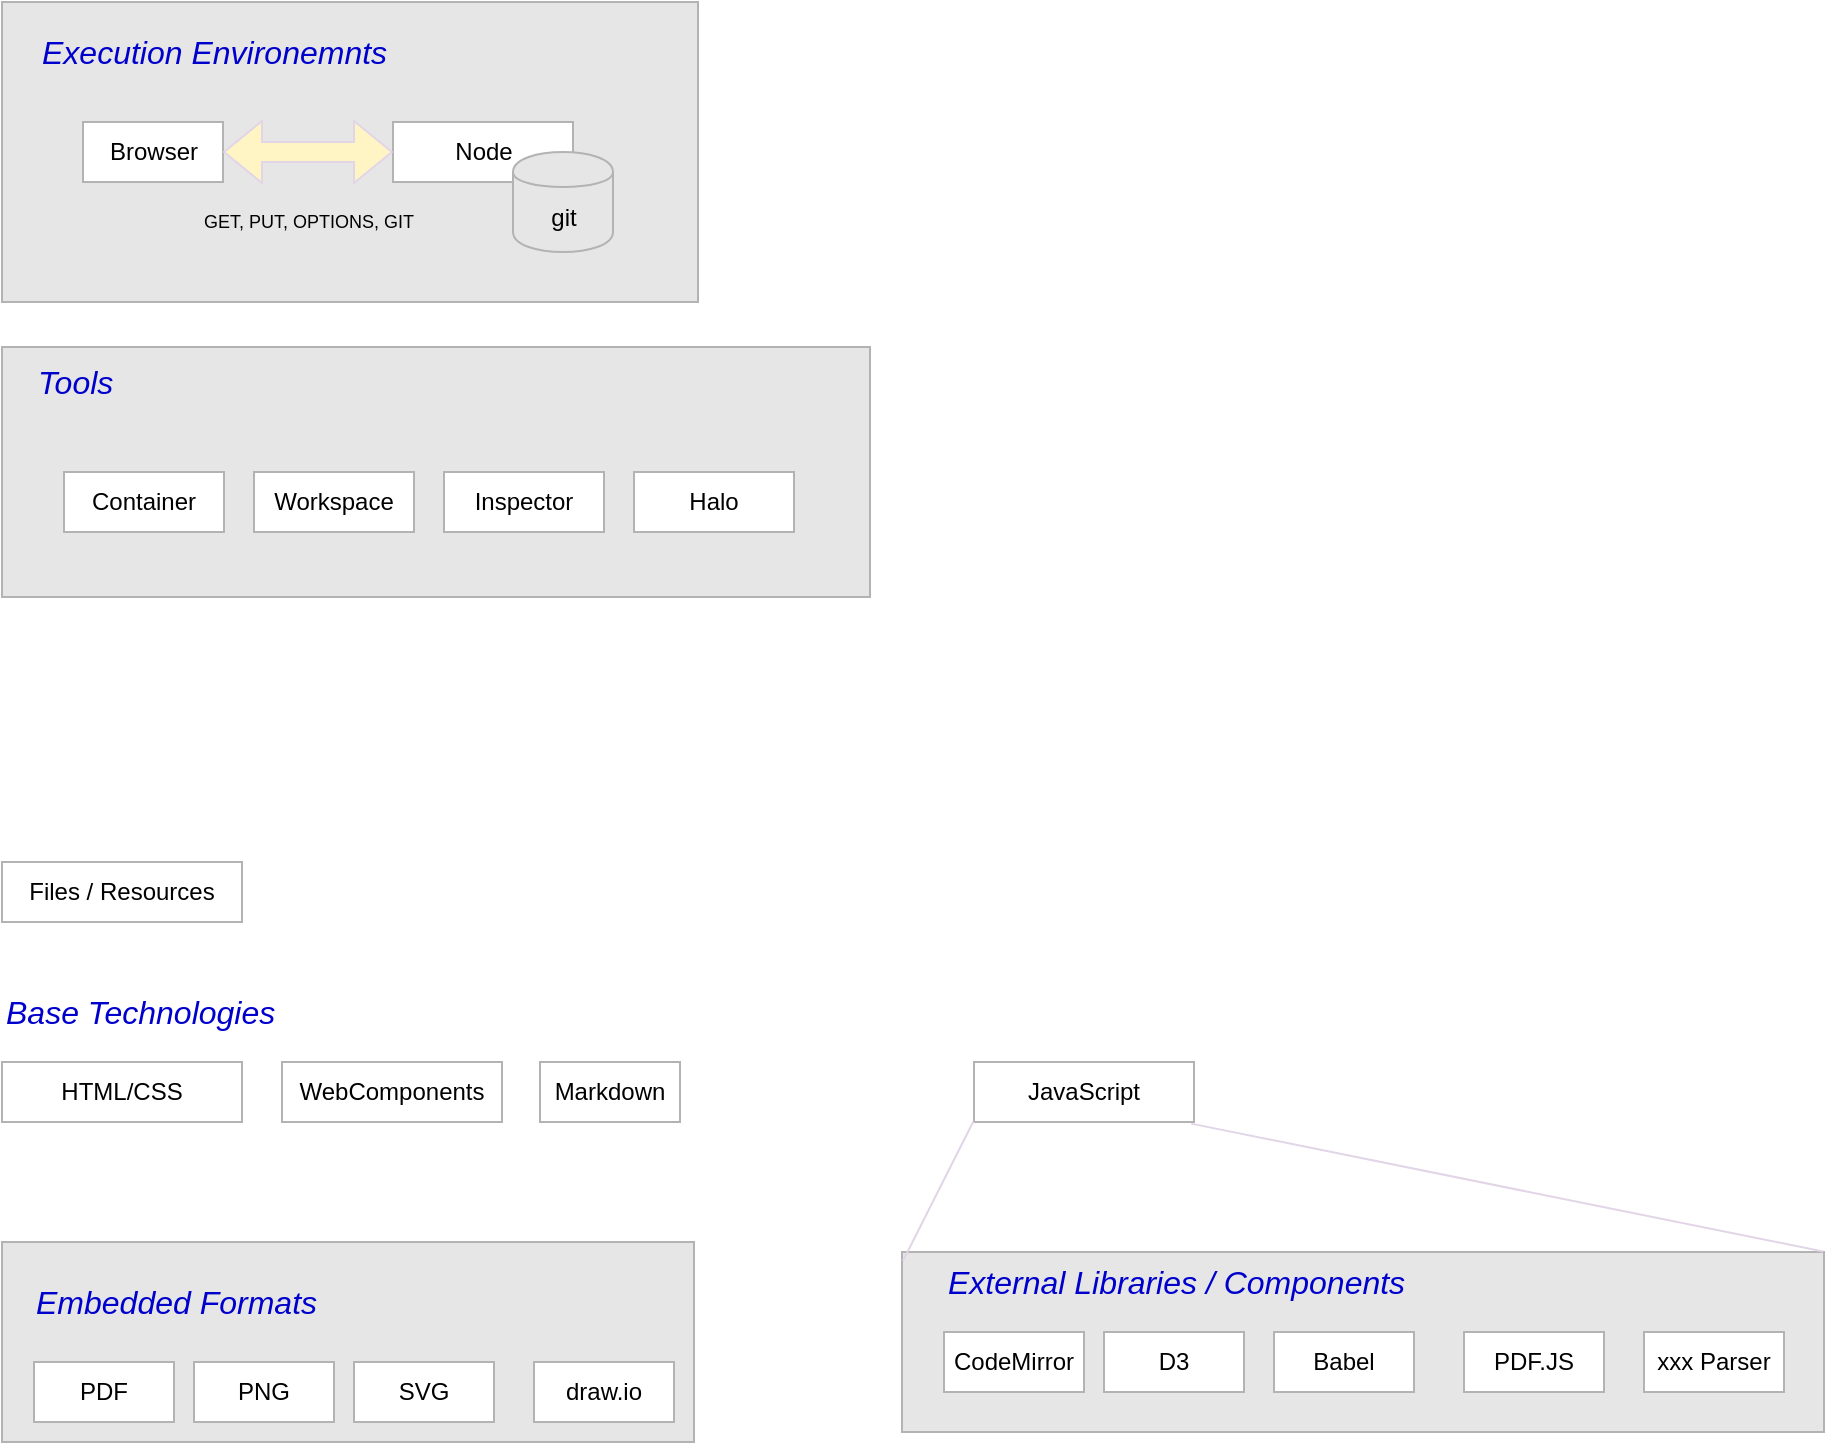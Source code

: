 <mxfile version="12.1.3" type="github" pages="1">
  <diagram name="Page-1" id="97a40813-6b03-0c74-37c1-0168de264b11">
    <mxGraphModel dx="2211" dy="1326" grid="1" gridSize="10" guides="1" tooltips="1" connect="1" arrows="1" fold="1" page="1" pageScale="1" pageWidth="1169" pageHeight="827" background="#ffffff" math="0" shadow="0">
      <root>
        <mxCell id="0"/>
        <mxCell id="1" parent="0"/>
        <mxCell id="mMxyZHGIuJ1RG7ACrcnE-52" value="" style="rounded=0;whiteSpace=wrap;html=1;strokeColor=#B3B3B3;fillColor=#E6E6E6;fontSize=16;fontColor=#0000CC;align=left;" vertex="1" parent="1">
          <mxGeometry x="40" y="222.5" width="434" height="125" as="geometry"/>
        </mxCell>
        <mxCell id="mMxyZHGIuJ1RG7ACrcnE-51" value="" style="rounded=0;whiteSpace=wrap;html=1;strokeColor=#B3B3B3;fillColor=#E6E6E6;fontSize=16;fontColor=#0000CC;align=left;" vertex="1" parent="1">
          <mxGeometry x="40" y="50" width="348" height="150" as="geometry"/>
        </mxCell>
        <mxCell id="mMxyZHGIuJ1RG7ACrcnE-50" value="" style="rounded=0;whiteSpace=wrap;html=1;strokeColor=#B3B3B3;fillColor=#E6E6E6;fontSize=16;fontColor=#0000CC;align=left;" vertex="1" parent="1">
          <mxGeometry x="40" y="670" width="346" height="100" as="geometry"/>
        </mxCell>
        <mxCell id="mMxyZHGIuJ1RG7ACrcnE-49" value="" style="rounded=0;whiteSpace=wrap;html=1;strokeColor=#B3B3B3;fillColor=#E6E6E6;fontSize=16;fontColor=#0000CC;align=left;" vertex="1" parent="1">
          <mxGeometry x="490" y="675" width="461" height="90" as="geometry"/>
        </mxCell>
        <mxCell id="mMxyZHGIuJ1RG7ACrcnE-3" value="HTML/CSS" style="rounded=0;whiteSpace=wrap;html=1;strokeColor=#B3B3B3;" vertex="1" parent="1">
          <mxGeometry x="40" y="580" width="120" height="30" as="geometry"/>
        </mxCell>
        <mxCell id="mMxyZHGIuJ1RG7ACrcnE-4" value="WebComponents" style="rounded=0;whiteSpace=wrap;html=1;strokeColor=#B3B3B3;" vertex="1" parent="1">
          <mxGeometry x="180" y="580" width="110" height="30" as="geometry"/>
        </mxCell>
        <mxCell id="mMxyZHGIuJ1RG7ACrcnE-5" value="JavaScript" style="rounded=0;whiteSpace=wrap;html=1;strokeColor=#B3B3B3;" vertex="1" parent="1">
          <mxGeometry x="526" y="580" width="110" height="30" as="geometry"/>
        </mxCell>
        <mxCell id="mMxyZHGIuJ1RG7ACrcnE-6" value="CodeMirror" style="rounded=0;whiteSpace=wrap;html=1;strokeColor=#B3B3B3;" vertex="1" parent="1">
          <mxGeometry x="511" y="715" width="70" height="30" as="geometry"/>
        </mxCell>
        <mxCell id="mMxyZHGIuJ1RG7ACrcnE-7" value="Base Technologies" style="text;html=1;strokeColor=none;fillColor=none;align=left;verticalAlign=middle;whiteSpace=wrap;rounded=0;fontSize=16;fontStyle=2;fontColor=#0000CC;" vertex="1" parent="1">
          <mxGeometry x="40" y="545" width="150" height="20" as="geometry"/>
        </mxCell>
        <mxCell id="mMxyZHGIuJ1RG7ACrcnE-8" value="Files / Resources" style="rounded=0;whiteSpace=wrap;html=1;strokeColor=#B3B3B3;" vertex="1" parent="1">
          <mxGeometry x="40" y="480" width="120" height="30" as="geometry"/>
        </mxCell>
        <mxCell id="mMxyZHGIuJ1RG7ACrcnE-9" value="Execution Environemnts" style="text;html=1;strokeColor=none;fillColor=none;align=left;verticalAlign=middle;whiteSpace=wrap;rounded=0;fontSize=16;fontStyle=2;fontColor=#0000CC;" vertex="1" parent="1">
          <mxGeometry x="58" y="65" width="220" height="20" as="geometry"/>
        </mxCell>
        <mxCell id="mMxyZHGIuJ1RG7ACrcnE-10" value="Browser" style="rounded=0;whiteSpace=wrap;html=1;strokeColor=#B3B3B3;" vertex="1" parent="1">
          <mxGeometry x="80.5" y="110" width="70" height="30" as="geometry"/>
        </mxCell>
        <mxCell id="mMxyZHGIuJ1RG7ACrcnE-11" value="Node" style="rounded=0;whiteSpace=wrap;html=1;strokeColor=#B3B3B3;" vertex="1" parent="1">
          <mxGeometry x="235.5" y="110" width="90" height="30" as="geometry"/>
        </mxCell>
        <mxCell id="mMxyZHGIuJ1RG7ACrcnE-13" value="git" style="shape=cylinder;whiteSpace=wrap;html=1;boundedLbl=1;backgroundOutline=1;strokeColor=#B3B3B3;fillColor=#E6E6E6;" vertex="1" parent="1">
          <mxGeometry x="295.5" y="125" width="50" height="50" as="geometry"/>
        </mxCell>
        <mxCell id="mMxyZHGIuJ1RG7ACrcnE-20" value="D3" style="rounded=0;whiteSpace=wrap;html=1;strokeColor=#B3B3B3;" vertex="1" parent="1">
          <mxGeometry x="591" y="715" width="70" height="30" as="geometry"/>
        </mxCell>
        <mxCell id="mMxyZHGIuJ1RG7ACrcnE-21" value="Markdown" style="rounded=0;whiteSpace=wrap;html=1;strokeColor=#B3B3B3;" vertex="1" parent="1">
          <mxGeometry x="309" y="580" width="70" height="30" as="geometry"/>
        </mxCell>
        <mxCell id="mMxyZHGIuJ1RG7ACrcnE-22" value="PDF" style="rounded=0;whiteSpace=wrap;html=1;strokeColor=#B3B3B3;" vertex="1" parent="1">
          <mxGeometry x="56" y="730" width="70" height="30" as="geometry"/>
        </mxCell>
        <mxCell id="mMxyZHGIuJ1RG7ACrcnE-23" value="PNG" style="rounded=0;whiteSpace=wrap;html=1;strokeColor=#B3B3B3;" vertex="1" parent="1">
          <mxGeometry x="136" y="730" width="70" height="30" as="geometry"/>
        </mxCell>
        <mxCell id="mMxyZHGIuJ1RG7ACrcnE-24" value="draw.io" style="rounded=0;whiteSpace=wrap;html=1;strokeColor=#B3B3B3;" vertex="1" parent="1">
          <mxGeometry x="306" y="730" width="70" height="30" as="geometry"/>
        </mxCell>
        <mxCell id="mMxyZHGIuJ1RG7ACrcnE-26" value="SVG" style="rounded=0;whiteSpace=wrap;html=1;strokeColor=#B3B3B3;" vertex="1" parent="1">
          <mxGeometry x="216" y="730" width="70" height="30" as="geometry"/>
        </mxCell>
        <mxCell id="mMxyZHGIuJ1RG7ACrcnE-27" value="Embedded Formats" style="text;html=1;strokeColor=none;fillColor=none;align=left;verticalAlign=middle;whiteSpace=wrap;rounded=0;fontSize=16;fontStyle=2;fontColor=#0000CC;" vertex="1" parent="1">
          <mxGeometry x="55" y="690" width="150" height="20" as="geometry"/>
        </mxCell>
        <mxCell id="mMxyZHGIuJ1RG7ACrcnE-28" value="Tools" style="text;html=1;strokeColor=none;fillColor=none;align=left;verticalAlign=middle;whiteSpace=wrap;rounded=0;fontSize=16;fontStyle=2;fontColor=#0000CC;" vertex="1" parent="1">
          <mxGeometry x="56" y="230" width="150" height="20" as="geometry"/>
        </mxCell>
        <mxCell id="mMxyZHGIuJ1RG7ACrcnE-29" value="Container" style="rounded=0;whiteSpace=wrap;html=1;strokeColor=#B3B3B3;" vertex="1" parent="1">
          <mxGeometry x="71" y="285" width="80" height="30" as="geometry"/>
        </mxCell>
        <mxCell id="mMxyZHGIuJ1RG7ACrcnE-30" value="External Libraries / Components" style="text;html=1;strokeColor=none;fillColor=none;align=left;verticalAlign=middle;whiteSpace=wrap;rounded=0;fontSize=16;fontColor=#0000CC;fontStyle=2;" vertex="1" parent="1">
          <mxGeometry x="511" y="680" width="300" height="20" as="geometry"/>
        </mxCell>
        <mxCell id="mMxyZHGIuJ1RG7ACrcnE-31" value="Babel" style="rounded=0;whiteSpace=wrap;html=1;strokeColor=#B3B3B3;" vertex="1" parent="1">
          <mxGeometry x="676" y="715" width="70" height="30" as="geometry"/>
        </mxCell>
        <mxCell id="mMxyZHGIuJ1RG7ACrcnE-32" value="PDF.JS" style="rounded=0;whiteSpace=wrap;html=1;strokeColor=#B3B3B3;" vertex="1" parent="1">
          <mxGeometry x="771" y="715" width="70" height="30" as="geometry"/>
        </mxCell>
        <mxCell id="mMxyZHGIuJ1RG7ACrcnE-33" value="xxx Parser" style="rounded=0;whiteSpace=wrap;html=1;strokeColor=#B3B3B3;" vertex="1" parent="1">
          <mxGeometry x="861" y="715" width="70" height="30" as="geometry"/>
        </mxCell>
        <mxCell id="mMxyZHGIuJ1RG7ACrcnE-34" value="Workspace" style="rounded=0;whiteSpace=wrap;html=1;strokeColor=#B3B3B3;" vertex="1" parent="1">
          <mxGeometry x="166" y="285" width="80" height="30" as="geometry"/>
        </mxCell>
        <mxCell id="mMxyZHGIuJ1RG7ACrcnE-35" value="Inspector" style="rounded=0;whiteSpace=wrap;html=1;strokeColor=#B3B3B3;" vertex="1" parent="1">
          <mxGeometry x="261" y="285" width="80" height="30" as="geometry"/>
        </mxCell>
        <mxCell id="mMxyZHGIuJ1RG7ACrcnE-36" value="Halo" style="rounded=0;whiteSpace=wrap;html=1;strokeColor=#B3B3B3;" vertex="1" parent="1">
          <mxGeometry x="356" y="285" width="80" height="30" as="geometry"/>
        </mxCell>
        <mxCell id="mMxyZHGIuJ1RG7ACrcnE-38" value="" style="shape=flexArrow;endArrow=classic;startArrow=classic;html=1;entryX=0;entryY=0.5;entryDx=0;entryDy=0;strokeColor=#E1D5E7;fillColor=#FFF4C3;" edge="1" parent="1" source="mMxyZHGIuJ1RG7ACrcnE-10" target="mMxyZHGIuJ1RG7ACrcnE-11">
          <mxGeometry width="50" height="50" relative="1" as="geometry">
            <mxPoint x="145.5" y="230" as="sourcePoint"/>
            <mxPoint x="195.5" y="180" as="targetPoint"/>
          </mxGeometry>
        </mxCell>
        <mxCell id="mMxyZHGIuJ1RG7ACrcnE-39" value="GET, PUT, OPTIONS, GIT" style="text;html=1;strokeColor=none;fillColor=none;align=center;verticalAlign=middle;whiteSpace=wrap;rounded=0;fontSize=9;" vertex="1" parent="1">
          <mxGeometry x="115.5" y="150" width="155" height="20" as="geometry"/>
        </mxCell>
        <mxCell id="mMxyZHGIuJ1RG7ACrcnE-67" value="" style="endArrow=none;html=1;strokeColor=#E1D5E7;fillColor=#FFF4C3;fontSize=16;fontColor=#0000CC;exitX=0.001;exitY=0.05;exitDx=0;exitDy=0;exitPerimeter=0;entryX=-0.003;entryY=0.992;entryDx=0;entryDy=0;entryPerimeter=0;" edge="1" parent="1" source="mMxyZHGIuJ1RG7ACrcnE-49" target="mMxyZHGIuJ1RG7ACrcnE-5">
          <mxGeometry width="50" height="50" relative="1" as="geometry">
            <mxPoint x="480" y="660" as="sourcePoint"/>
            <mxPoint x="690" y="540" as="targetPoint"/>
          </mxGeometry>
        </mxCell>
        <mxCell id="mMxyZHGIuJ1RG7ACrcnE-68" value="" style="endArrow=none;html=1;strokeColor=#E1D5E7;fillColor=#FFF4C3;fontSize=16;fontColor=#0000CC;entryX=0.987;entryY=1.027;entryDx=0;entryDy=0;entryPerimeter=0;exitX=0.999;exitY=-0.003;exitDx=0;exitDy=0;exitPerimeter=0;" edge="1" parent="1" source="mMxyZHGIuJ1RG7ACrcnE-49" target="mMxyZHGIuJ1RG7ACrcnE-5">
          <mxGeometry width="50" height="50" relative="1" as="geometry">
            <mxPoint x="830" y="630" as="sourcePoint"/>
            <mxPoint x="771" y="570" as="targetPoint"/>
          </mxGeometry>
        </mxCell>
      </root>
    </mxGraphModel>
  </diagram>
</mxfile>
